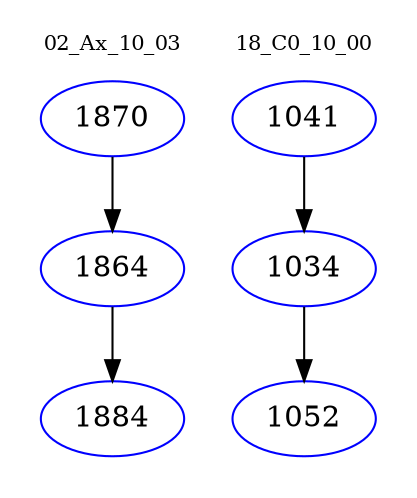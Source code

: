 digraph{
subgraph cluster_0 {
color = white
label = "02_Ax_10_03";
fontsize=10;
T0_1870 [label="1870", color="blue"]
T0_1870 -> T0_1864 [color="black"]
T0_1864 [label="1864", color="blue"]
T0_1864 -> T0_1884 [color="black"]
T0_1884 [label="1884", color="blue"]
}
subgraph cluster_1 {
color = white
label = "18_C0_10_00";
fontsize=10;
T1_1041 [label="1041", color="blue"]
T1_1041 -> T1_1034 [color="black"]
T1_1034 [label="1034", color="blue"]
T1_1034 -> T1_1052 [color="black"]
T1_1052 [label="1052", color="blue"]
}
}
